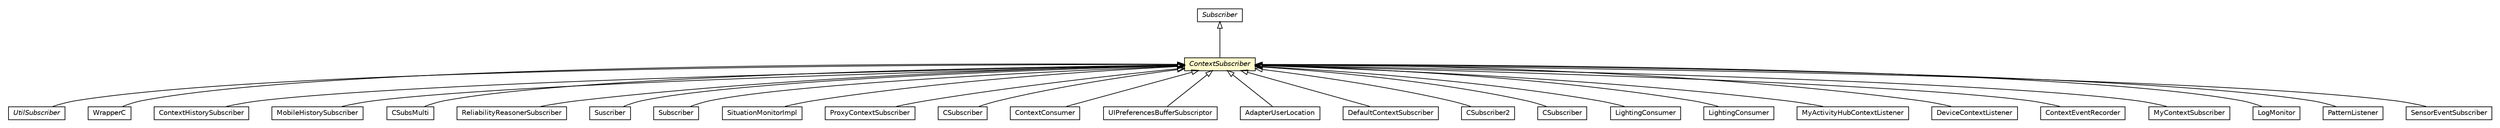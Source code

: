 #!/usr/local/bin/dot
#
# Class diagram 
# Generated by UMLGraph version R5_6-24-gf6e263 (http://www.umlgraph.org/)
#

digraph G {
	edge [fontname="Helvetica",fontsize=10,labelfontname="Helvetica",labelfontsize=10];
	node [fontname="Helvetica",fontsize=10,shape=plaintext];
	nodesep=0.25;
	ranksep=0.5;
	// org.universAAL.middleware.bus.member.Subscriber
	c3006830 [label=<<table title="org.universAAL.middleware.bus.member.Subscriber" border="0" cellborder="1" cellspacing="0" cellpadding="2" port="p" href="../bus/member/Subscriber.html">
		<tr><td><table border="0" cellspacing="0" cellpadding="1">
<tr><td align="center" balign="center"><font face="Helvetica-Oblique"> Subscriber </font></td></tr>
		</table></td></tr>
		</table>>, URL="../bus/member/Subscriber.html", fontname="Helvetica", fontcolor="black", fontsize=10.0];
	// org.universAAL.middleware.context.ContextSubscriber
	c3006838 [label=<<table title="org.universAAL.middleware.context.ContextSubscriber" border="0" cellborder="1" cellspacing="0" cellpadding="2" port="p" bgcolor="lemonChiffon" href="./ContextSubscriber.html">
		<tr><td><table border="0" cellspacing="0" cellpadding="1">
<tr><td align="center" balign="center"><font face="Helvetica-Oblique"> ContextSubscriber </font></td></tr>
		</table></td></tr>
		</table>>, URL="./ContextSubscriber.html", fontname="Helvetica", fontcolor="black", fontsize=10.0];
	// org.universAAL.support.utils.context.mid.UtilSubscriber
	c3007263 [label=<<table title="org.universAAL.support.utils.context.mid.UtilSubscriber" border="0" cellborder="1" cellspacing="0" cellpadding="2" port="p" href="../../support/utils/context/mid/UtilSubscriber.html">
		<tr><td><table border="0" cellspacing="0" cellpadding="1">
<tr><td align="center" balign="center"><font face="Helvetica-Oblique"> UtilSubscriber </font></td></tr>
		</table></td></tr>
		</table>>, URL="../../support/utils/context/mid/UtilSubscriber.html", fontname="Helvetica", fontcolor="black", fontsize=10.0];
	// org.universAAL.support.utils.WrapperC
	c3007269 [label=<<table title="org.universAAL.support.utils.WrapperC" border="0" cellborder="1" cellspacing="0" cellpadding="2" port="p" href="../../support/utils/WrapperC.html">
		<tr><td><table border="0" cellspacing="0" cellpadding="1">
<tr><td align="center" balign="center"> WrapperC </td></tr>
		</table></td></tr>
		</table>>, URL="../../support/utils/WrapperC.html", fontname="Helvetica", fontcolor="black", fontsize=10.0];
	// org.universAAL.context.che.ContextHistorySubscriber
	c3007778 [label=<<table title="org.universAAL.context.che.ContextHistorySubscriber" border="0" cellborder="1" cellspacing="0" cellpadding="2" port="p" href="../../context/che/ContextHistorySubscriber.html">
		<tr><td><table border="0" cellspacing="0" cellpadding="1">
<tr><td align="center" balign="center"> ContextHistorySubscriber </td></tr>
		</table></td></tr>
		</table>>, URL="../../context/che/ContextHistorySubscriber.html", fontname="Helvetica", fontcolor="black", fontsize=10.0];
	// org.universAAL.context.chemobile.MobileHistorySubscriber
	c3007791 [label=<<table title="org.universAAL.context.chemobile.MobileHistorySubscriber" border="0" cellborder="1" cellspacing="0" cellpadding="2" port="p" href="../../context/chemobile/MobileHistorySubscriber.html">
		<tr><td><table border="0" cellspacing="0" cellpadding="1">
<tr><td align="center" balign="center"> MobileHistorySubscriber </td></tr>
		</table></td></tr>
		</table>>, URL="../../context/chemobile/MobileHistorySubscriber.html", fontname="Helvetica", fontcolor="black", fontsize=10.0];
	// org.universAAL.context.reasoner.CSubsMulti
	c3007811 [label=<<table title="org.universAAL.context.reasoner.CSubsMulti" border="0" cellborder="1" cellspacing="0" cellpadding="2" port="p" href="../../context/reasoner/CSubsMulti.html">
		<tr><td><table border="0" cellspacing="0" cellpadding="1">
<tr><td align="center" balign="center"> CSubsMulti </td></tr>
		</table></td></tr>
		</table>>, URL="../../context/reasoner/CSubsMulti.html", fontname="Helvetica", fontcolor="black", fontsize=10.0];
	// org.universAAL.reliability.reasoner.ReliabilityReasonerSubscriber
	c3007835 [label=<<table title="org.universAAL.reliability.reasoner.ReliabilityReasonerSubscriber" border="0" cellborder="1" cellspacing="0" cellpadding="2" port="p" href="../../reliability/reasoner/ReliabilityReasonerSubscriber.html">
		<tr><td><table border="0" cellspacing="0" cellpadding="1">
<tr><td align="center" balign="center"> ReliabilityReasonerSubscriber </td></tr>
		</table></td></tr>
		</table>>, URL="../../reliability/reasoner/ReliabilityReasonerSubscriber.html", fontname="Helvetica", fontcolor="black", fontsize=10.0];
	// org.universAAL.drools.engine.Suscriber
	c3007848 [label=<<table title="org.universAAL.drools.engine.Suscriber" border="0" cellborder="1" cellspacing="0" cellpadding="2" port="p" href="../../drools/engine/Suscriber.html">
		<tr><td><table border="0" cellspacing="0" cellpadding="1">
<tr><td align="center" balign="center"> Suscriber </td></tr>
		</table></td></tr>
		</table>>, URL="../../drools/engine/Suscriber.html", fontname="Helvetica", fontcolor="black", fontsize=10.0];
	// org.universAAL.security.session.manager.context.Subscriber
	c3008424 [label=<<table title="org.universAAL.security.session.manager.context.Subscriber" border="0" cellborder="1" cellspacing="0" cellpadding="2" port="p" href="../../security/session/manager/context/Subscriber.html">
		<tr><td><table border="0" cellspacing="0" cellpadding="1">
<tr><td align="center" balign="center"> Subscriber </td></tr>
		</table></td></tr>
		</table>>, URL="../../security/session/manager/context/Subscriber.html", fontname="Helvetica", fontcolor="black", fontsize=10.0];
	// org.universAAL.security.session.manager.impl.SituationMonitorImpl
	c3008428 [label=<<table title="org.universAAL.security.session.manager.impl.SituationMonitorImpl" border="0" cellborder="1" cellspacing="0" cellpadding="2" port="p" href="../../security/session/manager/impl/SituationMonitorImpl.html">
		<tr><td><table border="0" cellspacing="0" cellpadding="1">
<tr><td align="center" balign="center"> SituationMonitorImpl </td></tr>
		</table></td></tr>
		</table>>, URL="../../security/session/manager/impl/SituationMonitorImpl.html", fontname="Helvetica", fontcolor="black", fontsize=10.0];
	// org.universAAL.ri.gateway.proxies.importing.ProxyContextSubscriber
	c3008529 [label=<<table title="org.universAAL.ri.gateway.proxies.importing.ProxyContextSubscriber" border="0" cellborder="1" cellspacing="0" cellpadding="2" port="p" href="../../ri/gateway/proxies/importing/ProxyContextSubscriber.html">
		<tr><td><table border="0" cellspacing="0" cellpadding="1">
<tr><td align="center" balign="center"> ProxyContextSubscriber </td></tr>
		</table></td></tr>
		</table>>, URL="../../ri/gateway/proxies/importing/ProxyContextSubscriber.html", fontname="Helvetica", fontcolor="black", fontsize=10.0];
	// org.universAAL.ri.keepalive.receiver.CSubscriber
	c3008576 [label=<<table title="org.universAAL.ri.keepalive.receiver.CSubscriber" border="0" cellborder="1" cellspacing="0" cellpadding="2" port="p" href="../../ri/keepalive/receiver/CSubscriber.html">
		<tr><td><table border="0" cellspacing="0" cellpadding="1">
<tr><td align="center" balign="center"> CSubscriber </td></tr>
		</table></td></tr>
		</table>>, URL="../../ri/keepalive/receiver/CSubscriber.html", fontname="Helvetica", fontcolor="black", fontsize=10.0];
	// org.universAAL.service.orchestrator.ContextConsumer
	c3008584 [label=<<table title="org.universAAL.service.orchestrator.ContextConsumer" border="0" cellborder="1" cellspacing="0" cellpadding="2" port="p" href="../../service/orchestrator/ContextConsumer.html">
		<tr><td><table border="0" cellspacing="0" cellpadding="1">
<tr><td align="center" balign="center"> ContextConsumer </td></tr>
		</table></td></tr>
		</table>>, URL="../../service/orchestrator/ContextConsumer.html", fontname="Helvetica", fontcolor="black", fontsize=10.0];
	// org.universAAL.ui.dm.ui.preferences.buffer.UIPreferencesBufferSubscriptor
	c3008604 [label=<<table title="org.universAAL.ui.dm.ui.preferences.buffer.UIPreferencesBufferSubscriptor" border="0" cellborder="1" cellspacing="0" cellpadding="2" port="p" href="../../ui/dm/ui/preferences/buffer/UIPreferencesBufferSubscriptor.html">
		<tr><td><table border="0" cellspacing="0" cellpadding="1">
<tr><td align="center" balign="center"> UIPreferencesBufferSubscriptor </td></tr>
		</table></td></tr>
		</table>>, URL="../../ui/dm/ui/preferences/buffer/UIPreferencesBufferSubscriptor.html", fontname="Helvetica", fontcolor="black", fontsize=10.0];
	// org.universAAL.ui.dm.adapters.AdapterUserLocation
	c3008632 [label=<<table title="org.universAAL.ui.dm.adapters.AdapterUserLocation" border="0" cellborder="1" cellspacing="0" cellpadding="2" port="p" href="../../ui/dm/adapters/AdapterUserLocation.html">
		<tr><td><table border="0" cellspacing="0" cellpadding="1">
<tr><td align="center" balign="center"> AdapterUserLocation </td></tr>
		</table></td></tr>
		</table>>, URL="../../ui/dm/adapters/AdapterUserLocation.html", fontname="Helvetica", fontcolor="black", fontsize=10.0];
	// org.universAAL.ui.handler.kinect.adapter.defaultComponents.DefaultContextSubscriber
	c3008840 [label=<<table title="org.universAAL.ui.handler.kinect.adapter.defaultComponents.DefaultContextSubscriber" border="0" cellborder="1" cellspacing="0" cellpadding="2" port="p" href="../../ui/handler/kinect/adapter/defaultComponents/DefaultContextSubscriber.html">
		<tr><td><table border="0" cellspacing="0" cellpadding="1">
<tr><td align="center" balign="center"> DefaultContextSubscriber </td></tr>
		</table></td></tr>
		</table>>, URL="../../ui/handler/kinect/adapter/defaultComponents/DefaultContextSubscriber.html", fontname="Helvetica", fontcolor="black", fontsize=10.0];
	// org.universAAL.samples.ctxtbus.CSubscriber2
	c3008849 [label=<<table title="org.universAAL.samples.ctxtbus.CSubscriber2" border="0" cellborder="1" cellspacing="0" cellpadding="2" port="p" href="../../samples/ctxtbus/CSubscriber2.html">
		<tr><td><table border="0" cellspacing="0" cellpadding="1">
<tr><td align="center" balign="center"> CSubscriber2 </td></tr>
		</table></td></tr>
		</table>>, URL="../../samples/ctxtbus/CSubscriber2.html", fontname="Helvetica", fontcolor="black", fontsize=10.0];
	// org.universAAL.samples.ctxtbus.CSubscriber
	c3008850 [label=<<table title="org.universAAL.samples.ctxtbus.CSubscriber" border="0" cellborder="1" cellspacing="0" cellpadding="2" port="p" href="../../samples/ctxtbus/CSubscriber.html">
		<tr><td><table border="0" cellspacing="0" cellpadding="1">
<tr><td align="center" balign="center"> CSubscriber </td></tr>
		</table></td></tr>
		</table>>, URL="../../samples/ctxtbus/CSubscriber.html", fontname="Helvetica", fontcolor="black", fontsize=10.0];
	// org.universAAL.samples.lighting.client.LightingConsumer
	c3008867 [label=<<table title="org.universAAL.samples.lighting.client.LightingConsumer" border="0" cellborder="1" cellspacing="0" cellpadding="2" port="p" href="../../samples/lighting/client/LightingConsumer.html">
		<tr><td><table border="0" cellspacing="0" cellpadding="1">
<tr><td align="center" balign="center"> LightingConsumer </td></tr>
		</table></td></tr>
		</table>>, URL="../../samples/lighting/client/LightingConsumer.html", fontname="Helvetica", fontcolor="black", fontsize=10.0];
	// org.universAAL.samples.lighting.uiclient.LightingConsumer
	c3008870 [label=<<table title="org.universAAL.samples.lighting.uiclient.LightingConsumer" border="0" cellborder="1" cellspacing="0" cellpadding="2" port="p" href="../../samples/lighting/uiclient/LightingConsumer.html">
		<tr><td><table border="0" cellspacing="0" cellpadding="1">
<tr><td align="center" balign="center"> LightingConsumer </td></tr>
		</table></td></tr>
		</table>>, URL="../../samples/lighting/uiclient/LightingConsumer.html", fontname="Helvetica", fontcolor="black", fontsize=10.0];
	// org.universAAL.lddi.samples.activityhub.client.MyActivityHubContextListener
	c3008892 [label=<<table title="org.universAAL.lddi.samples.activityhub.client.MyActivityHubContextListener" border="0" cellborder="1" cellspacing="0" cellpadding="2" port="p" href="../../lddi/samples/activityhub/client/MyActivityHubContextListener.html">
		<tr><td><table border="0" cellspacing="0" cellpadding="1">
<tr><td align="center" balign="center"> MyActivityHubContextListener </td></tr>
		</table></td></tr>
		</table>>, URL="../../lddi/samples/activityhub/client/MyActivityHubContextListener.html", fontname="Helvetica", fontcolor="black", fontsize=10.0];
	// org.universAAL.lddi.samples.device.client.DeviceContextListener
	c3008900 [label=<<table title="org.universAAL.lddi.samples.device.client.DeviceContextListener" border="0" cellborder="1" cellspacing="0" cellpadding="2" port="p" href="../../lddi/samples/device/client/DeviceContextListener.html">
		<tr><td><table border="0" cellspacing="0" cellpadding="1">
<tr><td align="center" balign="center"> DeviceContextListener </td></tr>
		</table></td></tr>
		</table>>, URL="../../lddi/samples/device/client/DeviceContextListener.html", fontname="Helvetica", fontcolor="black", fontsize=10.0];
	// org.universAAL.samples.context.reasoner.client.interfaces.ContextEventRecorder
	c3008963 [label=<<table title="org.universAAL.samples.context.reasoner.client.interfaces.ContextEventRecorder" border="0" cellborder="1" cellspacing="0" cellpadding="2" port="p" href="../../samples/context/reasoner/client/interfaces/ContextEventRecorder.html">
		<tr><td><table border="0" cellspacing="0" cellpadding="1">
<tr><td align="center" balign="center"> ContextEventRecorder </td></tr>
		</table></td></tr>
		</table>>, URL="../../samples/context/reasoner/client/interfaces/ContextEventRecorder.html", fontname="Helvetica", fontcolor="black", fontsize=10.0];
	// org.universAAL.tutorials.context.bus.subscriber.MyContextSubscriber
	c3008981 [label=<<table title="org.universAAL.tutorials.context.bus.subscriber.MyContextSubscriber" border="0" cellborder="1" cellspacing="0" cellpadding="2" port="p" href="../../tutorials/context/bus/subscriber/MyContextSubscriber.html">
		<tr><td><table border="0" cellspacing="0" cellpadding="1">
<tr><td align="center" balign="center"> MyContextSubscriber </td></tr>
		</table></td></tr>
		</table>>, URL="../../tutorials/context/bus/subscriber/MyContextSubscriber.html", fontname="Helvetica", fontcolor="black", fontsize=10.0];
	// org.universAAL.tools.logmonitor.msgflow.LogMonitor
	c3009007 [label=<<table title="org.universAAL.tools.logmonitor.msgflow.LogMonitor" border="0" cellborder="1" cellspacing="0" cellpadding="2" port="p" href="../../tools/logmonitor/msgflow/LogMonitor.html">
		<tr><td><table border="0" cellspacing="0" cellpadding="1">
<tr><td align="center" balign="center"> LogMonitor </td></tr>
		</table></td></tr>
		</table>>, URL="../../tools/logmonitor/msgflow/LogMonitor.html", fontname="Helvetica", fontcolor="black", fontsize=10.0];
	// org.universAAL.tools.makrorecorder.osgi.pattern.PatternListener
	c3009040 [label=<<table title="org.universAAL.tools.makrorecorder.osgi.pattern.PatternListener" border="0" cellborder="1" cellspacing="0" cellpadding="2" port="p" href="../../tools/makrorecorder/osgi/pattern/PatternListener.html">
		<tr><td><table border="0" cellspacing="0" cellpadding="1">
<tr><td align="center" balign="center"> PatternListener </td></tr>
		</table></td></tr>
		</table>>, URL="../../tools/makrorecorder/osgi/pattern/PatternListener.html", fontname="Helvetica", fontcolor="black", fontsize=10.0];
	// org.universAAL.tools.ucc.subscriber.SensorEventSubscriber
	c3009251 [label=<<table title="org.universAAL.tools.ucc.subscriber.SensorEventSubscriber" border="0" cellborder="1" cellspacing="0" cellpadding="2" port="p" href="../../tools/ucc/subscriber/SensorEventSubscriber.html">
		<tr><td><table border="0" cellspacing="0" cellpadding="1">
<tr><td align="center" balign="center"> SensorEventSubscriber </td></tr>
		</table></td></tr>
		</table>>, URL="../../tools/ucc/subscriber/SensorEventSubscriber.html", fontname="Helvetica", fontcolor="black", fontsize=10.0];
	//org.universAAL.middleware.context.ContextSubscriber extends org.universAAL.middleware.bus.member.Subscriber
	c3006830:p -> c3006838:p [dir=back,arrowtail=empty];
	//org.universAAL.support.utils.context.mid.UtilSubscriber extends org.universAAL.middleware.context.ContextSubscriber
	c3006838:p -> c3007263:p [dir=back,arrowtail=empty];
	//org.universAAL.support.utils.WrapperC extends org.universAAL.middleware.context.ContextSubscriber
	c3006838:p -> c3007269:p [dir=back,arrowtail=empty];
	//org.universAAL.context.che.ContextHistorySubscriber extends org.universAAL.middleware.context.ContextSubscriber
	c3006838:p -> c3007778:p [dir=back,arrowtail=empty];
	//org.universAAL.context.chemobile.MobileHistorySubscriber extends org.universAAL.middleware.context.ContextSubscriber
	c3006838:p -> c3007791:p [dir=back,arrowtail=empty];
	//org.universAAL.context.reasoner.CSubsMulti extends org.universAAL.middleware.context.ContextSubscriber
	c3006838:p -> c3007811:p [dir=back,arrowtail=empty];
	//org.universAAL.reliability.reasoner.ReliabilityReasonerSubscriber extends org.universAAL.middleware.context.ContextSubscriber
	c3006838:p -> c3007835:p [dir=back,arrowtail=empty];
	//org.universAAL.drools.engine.Suscriber extends org.universAAL.middleware.context.ContextSubscriber
	c3006838:p -> c3007848:p [dir=back,arrowtail=empty];
	//org.universAAL.security.session.manager.context.Subscriber extends org.universAAL.middleware.context.ContextSubscriber
	c3006838:p -> c3008424:p [dir=back,arrowtail=empty];
	//org.universAAL.security.session.manager.impl.SituationMonitorImpl extends org.universAAL.middleware.context.ContextSubscriber
	c3006838:p -> c3008428:p [dir=back,arrowtail=empty];
	//org.universAAL.ri.gateway.proxies.importing.ProxyContextSubscriber extends org.universAAL.middleware.context.ContextSubscriber
	c3006838:p -> c3008529:p [dir=back,arrowtail=empty];
	//org.universAAL.ri.keepalive.receiver.CSubscriber extends org.universAAL.middleware.context.ContextSubscriber
	c3006838:p -> c3008576:p [dir=back,arrowtail=empty];
	//org.universAAL.service.orchestrator.ContextConsumer extends org.universAAL.middleware.context.ContextSubscriber
	c3006838:p -> c3008584:p [dir=back,arrowtail=empty];
	//org.universAAL.ui.dm.ui.preferences.buffer.UIPreferencesBufferSubscriptor extends org.universAAL.middleware.context.ContextSubscriber
	c3006838:p -> c3008604:p [dir=back,arrowtail=empty];
	//org.universAAL.ui.dm.adapters.AdapterUserLocation extends org.universAAL.middleware.context.ContextSubscriber
	c3006838:p -> c3008632:p [dir=back,arrowtail=empty];
	//org.universAAL.ui.handler.kinect.adapter.defaultComponents.DefaultContextSubscriber extends org.universAAL.middleware.context.ContextSubscriber
	c3006838:p -> c3008840:p [dir=back,arrowtail=empty];
	//org.universAAL.samples.ctxtbus.CSubscriber2 extends org.universAAL.middleware.context.ContextSubscriber
	c3006838:p -> c3008849:p [dir=back,arrowtail=empty];
	//org.universAAL.samples.ctxtbus.CSubscriber extends org.universAAL.middleware.context.ContextSubscriber
	c3006838:p -> c3008850:p [dir=back,arrowtail=empty];
	//org.universAAL.samples.lighting.client.LightingConsumer extends org.universAAL.middleware.context.ContextSubscriber
	c3006838:p -> c3008867:p [dir=back,arrowtail=empty];
	//org.universAAL.samples.lighting.uiclient.LightingConsumer extends org.universAAL.middleware.context.ContextSubscriber
	c3006838:p -> c3008870:p [dir=back,arrowtail=empty];
	//org.universAAL.lddi.samples.activityhub.client.MyActivityHubContextListener extends org.universAAL.middleware.context.ContextSubscriber
	c3006838:p -> c3008892:p [dir=back,arrowtail=empty];
	//org.universAAL.lddi.samples.device.client.DeviceContextListener extends org.universAAL.middleware.context.ContextSubscriber
	c3006838:p -> c3008900:p [dir=back,arrowtail=empty];
	//org.universAAL.samples.context.reasoner.client.interfaces.ContextEventRecorder extends org.universAAL.middleware.context.ContextSubscriber
	c3006838:p -> c3008963:p [dir=back,arrowtail=empty];
	//org.universAAL.tutorials.context.bus.subscriber.MyContextSubscriber extends org.universAAL.middleware.context.ContextSubscriber
	c3006838:p -> c3008981:p [dir=back,arrowtail=empty];
	//org.universAAL.tools.logmonitor.msgflow.LogMonitor extends org.universAAL.middleware.context.ContextSubscriber
	c3006838:p -> c3009007:p [dir=back,arrowtail=empty];
	//org.universAAL.tools.makrorecorder.osgi.pattern.PatternListener extends org.universAAL.middleware.context.ContextSubscriber
	c3006838:p -> c3009040:p [dir=back,arrowtail=empty];
	//org.universAAL.tools.ucc.subscriber.SensorEventSubscriber extends org.universAAL.middleware.context.ContextSubscriber
	c3006838:p -> c3009251:p [dir=back,arrowtail=empty];
}

